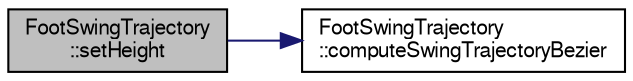 digraph "FootSwingTrajectory::setHeight"
{
  edge [fontname="FreeSans",fontsize="10",labelfontname="FreeSans",labelfontsize="10"];
  node [fontname="FreeSans",fontsize="10",shape=record];
  rankdir="LR";
  Node1 [label="FootSwingTrajectory\l::setHeight",height=0.2,width=0.4,color="black", fillcolor="grey75", style="filled", fontcolor="black"];
  Node1 -> Node2 [color="midnightblue",fontsize="10",style="solid",fontname="FreeSans"];
  Node2 [label="FootSwingTrajectory\l::computeSwingTrajectoryBezier",height=0.2,width=0.4,color="black", fillcolor="white", style="filled",URL="$da/d2d/class_foot_swing_trajectory.html#a3c34c869e91d99add45184522a6ec37e"];
}
